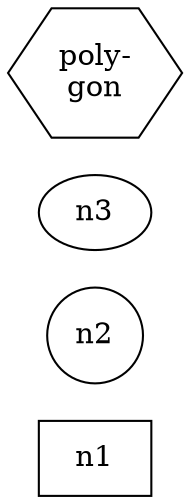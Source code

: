 graph {
	rankdir=RL

	n1 [shape=box]
	n2 [shape=circle]
		
	n3 [shape=oval]
	"poly-\ngon" [shape=polygon sides=6]
}
